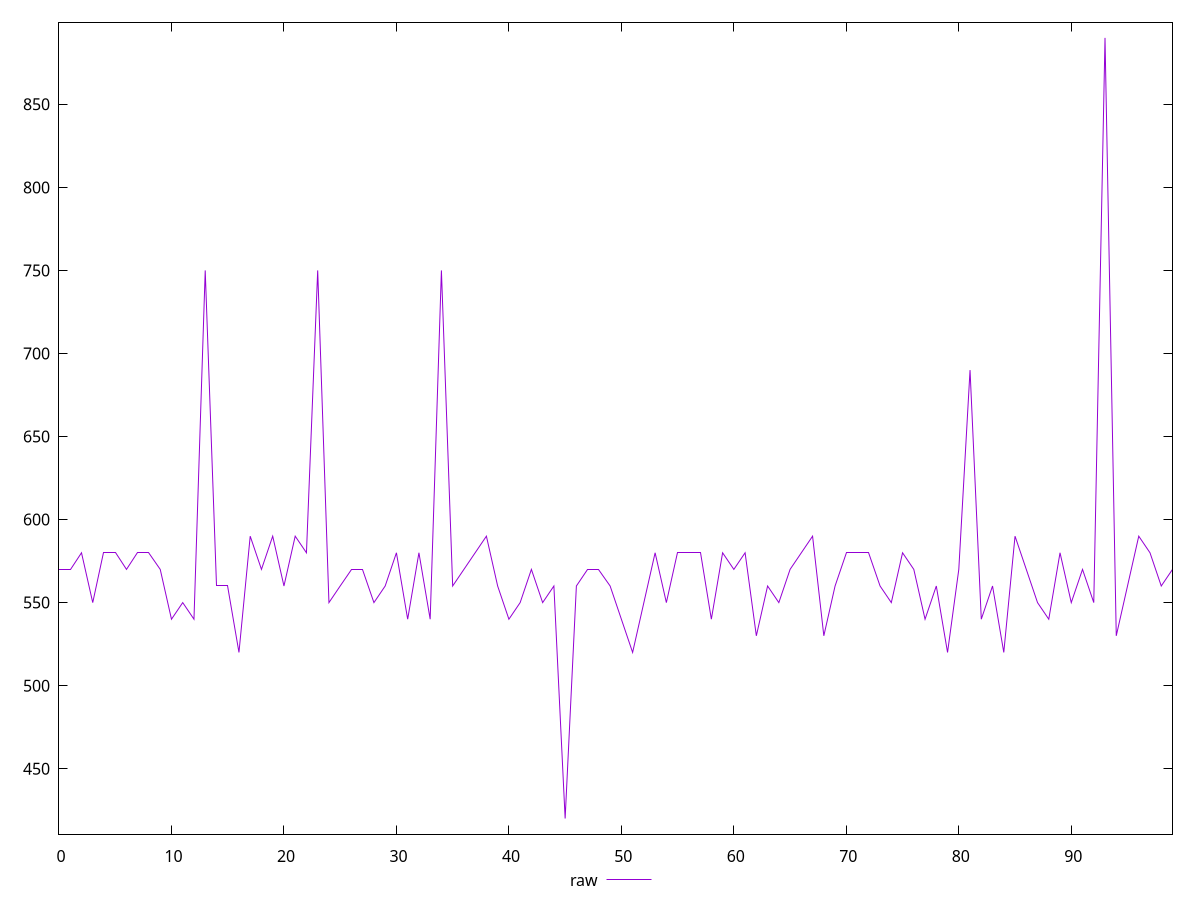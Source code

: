 reset

$raw <<EOF
0 570
1 570
2 580
3 550
4 580
5 580
6 570
7 580
8 580
9 570
10 540
11 550
12 540
13 750
14 560
15 560
16 520
17 590
18 570
19 590
20 560
21 590
22 580
23 750
24 550
25 560
26 570
27 570
28 550
29 560
30 580
31 540
32 580
33 540
34 750
35 560
36 570
37 580
38 590
39 560
40 540
41 550
42 570
43 550
44 560
45 420
46 560
47 570
48 570
49 560
50 540
51 520
52 550
53 580
54 550
55 580
56 580
57 580
58 540
59 580
60 570
61 580
62 530
63 560
64 550
65 570
66 580
67 590
68 530
69 560
70 580
71 580
72 580
73 560
74 550
75 580
76 570
77 540
78 560
79 520
80 570
81 690
82 540
83 560
84 520
85 590
86 570
87 550
88 540
89 580
90 550
91 570
92 550
93 890
94 530
95 560
96 590
97 580
98 560
99 570
EOF

set key outside below
set xrange [0:99]
set yrange [410.6:899.4]
set trange [410.6:899.4]
set terminal svg size 640, 500 enhanced background rgb 'white'
set output "report_00009_2021-02-08T22-37-41.559Z/uses-http2/samples/pages+cached+noadtech+nomedia/raw/values.svg"

plot $raw title "raw" with line

reset
